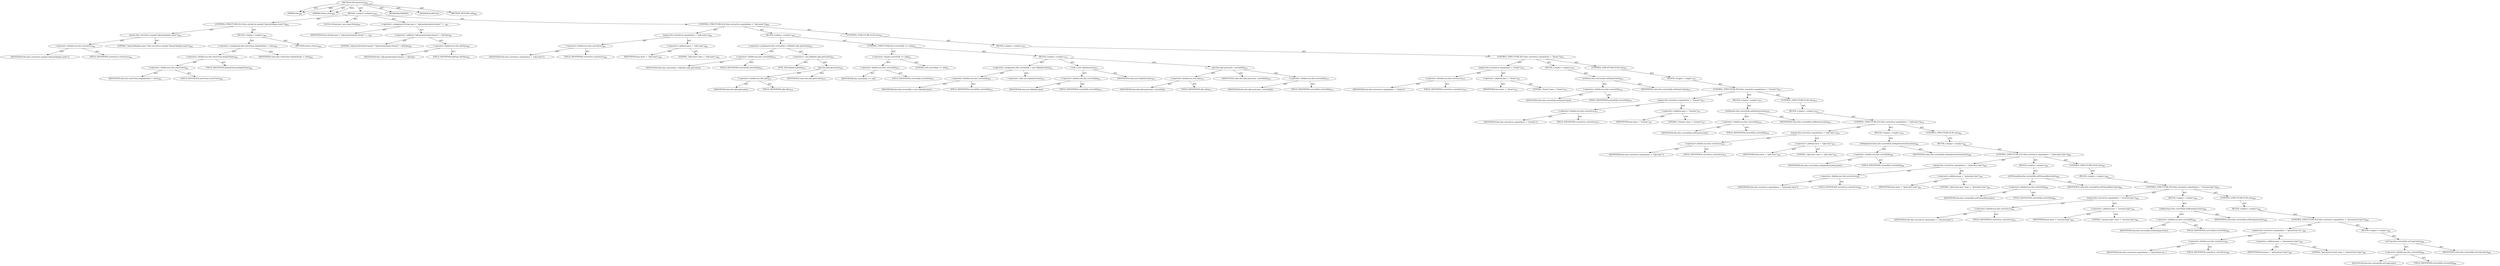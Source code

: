 digraph "stdCharacters" {  
"111669149721" [label = <(METHOD,stdCharacters)<SUB>860</SUB>> ]
"115964117064" [label = <(PARAM,this)<SUB>860</SUB>> ]
"115964117065" [label = <(PARAM,String value)<SUB>860</SUB>> ]
"25769803871" [label = <(BLOCK,&lt;empty&gt;,&lt;empty&gt;)<SUB>860</SUB>> ]
"47244640323" [label = <(CONTROL_STRUCTURE,IF,if (this.currentLoc.equals(&quot;\\ejb-jar\\display-name&quot;)))<SUB>862</SUB>> ]
"30064771558" [label = <(equals,this.currentLoc.equals(&quot;\\ejb-jar\\display-name&quot;))<SUB>862</SUB>> ]
"30064771559" [label = <(&lt;operator&gt;.fieldAccess,this.currentLoc)<SUB>862</SUB>> ]
"68719477142" [label = <(IDENTIFIER,this,this.currentLoc.equals(&quot;\\ejb-jar\\display-name&quot;))> ]
"55834574964" [label = <(FIELD_IDENTIFIER,currentLoc,currentLoc)<SUB>862</SUB>> ]
"90194313334" [label = <(LITERAL,&quot;\\ejb-jar\\display-name&quot;,this.currentLoc.equals(&quot;\\ejb-jar\\display-name&quot;))<SUB>862</SUB>> ]
"25769803872" [label = <(BLOCK,&lt;empty&gt;,&lt;empty&gt;)<SUB>862</SUB>> ]
"30064771560" [label = <(&lt;operator&gt;.assignment,this.outerClass.displayName = value)<SUB>863</SUB>> ]
"30064771561" [label = <(&lt;operator&gt;.fieldAccess,this.outerClass.displayName)<SUB>863</SUB>> ]
"30064771562" [label = <(&lt;operator&gt;.fieldAccess,this.outerClass)<SUB>863</SUB>> ]
"68719477143" [label = <(IDENTIFIER,this,this.outerClass.displayName = value)<SUB>863</SUB>> ]
"55834574965" [label = <(FIELD_IDENTIFIER,outerClass,outerClass)<SUB>863</SUB>> ]
"55834574966" [label = <(FIELD_IDENTIFIER,displayName,displayName)<SUB>863</SUB>> ]
"68719477144" [label = <(IDENTIFIER,value,this.outerClass.displayName = value)<SUB>863</SUB>> ]
"146028888081" [label = <(RETURN,return;,return;)<SUB>864</SUB>> ]
"94489280556" [label = <(LOCAL,String base: java.lang.String)<SUB>867</SUB>> ]
"30064771563" [label = <(&lt;operator&gt;.assignment,String base = &quot;\\ejb-jar\\enterprise-beans\\&quot; +...)<SUB>867</SUB>> ]
"68719477145" [label = <(IDENTIFIER,base,String base = &quot;\\ejb-jar\\enterprise-beans\\&quot; +...)<SUB>867</SUB>> ]
"30064771564" [label = <(&lt;operator&gt;.addition,&quot;\\ejb-jar\\enterprise-beans\\&quot; + ejbType)<SUB>867</SUB>> ]
"90194313335" [label = <(LITERAL,&quot;\\ejb-jar\\enterprise-beans\\&quot;,&quot;\\ejb-jar\\enterprise-beans\\&quot; + ejbType)<SUB>867</SUB>> ]
"30064771565" [label = <(&lt;operator&gt;.fieldAccess,this.ejbType)<SUB>867</SUB>> ]
"68719477146" [label = <(IDENTIFIER,this,&quot;\\ejb-jar\\enterprise-beans\\&quot; + ejbType)> ]
"55834574967" [label = <(FIELD_IDENTIFIER,ejbType,ejbType)<SUB>867</SUB>> ]
"47244640324" [label = <(CONTROL_STRUCTURE,IF,if (this.currentLoc.equals(base + &quot;\\ejb-name&quot;)))<SUB>869</SUB>> ]
"30064771566" [label = <(equals,this.currentLoc.equals(base + &quot;\\ejb-name&quot;))<SUB>869</SUB>> ]
"30064771567" [label = <(&lt;operator&gt;.fieldAccess,this.currentLoc)<SUB>869</SUB>> ]
"68719477147" [label = <(IDENTIFIER,this,this.currentLoc.equals(base + &quot;\\ejb-name&quot;))> ]
"55834574968" [label = <(FIELD_IDENTIFIER,currentLoc,currentLoc)<SUB>869</SUB>> ]
"30064771568" [label = <(&lt;operator&gt;.addition,base + &quot;\\ejb-name&quot;)<SUB>869</SUB>> ]
"68719477148" [label = <(IDENTIFIER,base,base + &quot;\\ejb-name&quot;)<SUB>869</SUB>> ]
"90194313336" [label = <(LITERAL,&quot;\\ejb-name&quot;,base + &quot;\\ejb-name&quot;)<SUB>869</SUB>> ]
"25769803873" [label = <(BLOCK,&lt;empty&gt;,&lt;empty&gt;)<SUB>869</SUB>> ]
"30064771569" [label = <(&lt;operator&gt;.assignment,this.currentEjb = (EjbInfo) ejbs.get(value))<SUB>870</SUB>> ]
"30064771570" [label = <(&lt;operator&gt;.fieldAccess,this.currentEjb)<SUB>870</SUB>> ]
"68719477149" [label = <(IDENTIFIER,this,this.currentEjb = (EjbInfo) ejbs.get(value))> ]
"55834574969" [label = <(FIELD_IDENTIFIER,currentEjb,currentEjb)<SUB>870</SUB>> ]
"30064771571" [label = <(&lt;operator&gt;.cast,(EjbInfo) ejbs.get(value))<SUB>870</SUB>> ]
"180388626441" [label = <(TYPE_REF,EjbInfo,EjbInfo)<SUB>870</SUB>> ]
"30064771572" [label = <(get,this.ejbs.get(value))<SUB>870</SUB>> ]
"30064771573" [label = <(&lt;operator&gt;.fieldAccess,this.ejbs)<SUB>870</SUB>> ]
"68719477150" [label = <(IDENTIFIER,this,this.ejbs.get(value))> ]
"55834574970" [label = <(FIELD_IDENTIFIER,ejbs,ejbs)<SUB>870</SUB>> ]
"68719477151" [label = <(IDENTIFIER,value,this.ejbs.get(value))<SUB>870</SUB>> ]
"47244640325" [label = <(CONTROL_STRUCTURE,IF,if (currentEjb == null))<SUB>871</SUB>> ]
"30064771574" [label = <(&lt;operator&gt;.equals,currentEjb == null)<SUB>871</SUB>> ]
"30064771575" [label = <(&lt;operator&gt;.fieldAccess,this.currentEjb)<SUB>871</SUB>> ]
"68719477152" [label = <(IDENTIFIER,this,currentEjb == null)> ]
"55834574971" [label = <(FIELD_IDENTIFIER,currentEjb,currentEjb)<SUB>871</SUB>> ]
"90194313337" [label = <(LITERAL,null,currentEjb == null)<SUB>871</SUB>> ]
"25769803874" [label = <(BLOCK,&lt;empty&gt;,&lt;empty&gt;)<SUB>871</SUB>> ]
"30064771576" [label = <(&lt;operator&gt;.assignment,this.currentEjb = new EjbInfo(value))<SUB>872</SUB>> ]
"30064771577" [label = <(&lt;operator&gt;.fieldAccess,this.currentEjb)<SUB>872</SUB>> ]
"68719477153" [label = <(IDENTIFIER,this,this.currentEjb = new EjbInfo(value))> ]
"55834574972" [label = <(FIELD_IDENTIFIER,currentEjb,currentEjb)<SUB>872</SUB>> ]
"30064771578" [label = <(&lt;operator&gt;.alloc,new EjbInfo(value))<SUB>872</SUB>> ]
"30064771579" [label = <(&lt;init&gt;,new EjbInfo(value))<SUB>872</SUB>> ]
"30064771580" [label = <(&lt;operator&gt;.fieldAccess,this.currentEjb)<SUB>872</SUB>> ]
"68719477154" [label = <(IDENTIFIER,this,new EjbInfo(value))> ]
"55834574973" [label = <(FIELD_IDENTIFIER,currentEjb,currentEjb)<SUB>872</SUB>> ]
"68719477155" [label = <(IDENTIFIER,value,new EjbInfo(value))<SUB>872</SUB>> ]
"30064771581" [label = <(put,this.ejbs.put(value, currentEjb))<SUB>873</SUB>> ]
"30064771582" [label = <(&lt;operator&gt;.fieldAccess,this.ejbs)<SUB>873</SUB>> ]
"68719477156" [label = <(IDENTIFIER,this,this.ejbs.put(value, currentEjb))> ]
"55834574974" [label = <(FIELD_IDENTIFIER,ejbs,ejbs)<SUB>873</SUB>> ]
"68719477157" [label = <(IDENTIFIER,value,this.ejbs.put(value, currentEjb))<SUB>873</SUB>> ]
"30064771583" [label = <(&lt;operator&gt;.fieldAccess,this.currentEjb)<SUB>873</SUB>> ]
"68719477158" [label = <(IDENTIFIER,this,this.ejbs.put(value, currentEjb))> ]
"55834574975" [label = <(FIELD_IDENTIFIER,currentEjb,currentEjb)<SUB>873</SUB>> ]
"47244640326" [label = <(CONTROL_STRUCTURE,ELSE,else)<SUB>875</SUB>> ]
"25769803875" [label = <(BLOCK,&lt;empty&gt;,&lt;empty&gt;)<SUB>875</SUB>> ]
"47244640327" [label = <(CONTROL_STRUCTURE,IF,if (this.currentLoc.equals(base + &quot;\\home&quot;)))<SUB>875</SUB>> ]
"30064771584" [label = <(equals,this.currentLoc.equals(base + &quot;\\home&quot;))<SUB>875</SUB>> ]
"30064771585" [label = <(&lt;operator&gt;.fieldAccess,this.currentLoc)<SUB>875</SUB>> ]
"68719477159" [label = <(IDENTIFIER,this,this.currentLoc.equals(base + &quot;\\home&quot;))> ]
"55834574976" [label = <(FIELD_IDENTIFIER,currentLoc,currentLoc)<SUB>875</SUB>> ]
"30064771586" [label = <(&lt;operator&gt;.addition,base + &quot;\\home&quot;)<SUB>875</SUB>> ]
"68719477160" [label = <(IDENTIFIER,base,base + &quot;\\home&quot;)<SUB>875</SUB>> ]
"90194313338" [label = <(LITERAL,&quot;\\home&quot;,base + &quot;\\home&quot;)<SUB>875</SUB>> ]
"25769803876" [label = <(BLOCK,&lt;empty&gt;,&lt;empty&gt;)<SUB>875</SUB>> ]
"30064771587" [label = <(setHome,this.currentEjb.setHome(value))<SUB>876</SUB>> ]
"30064771588" [label = <(&lt;operator&gt;.fieldAccess,this.currentEjb)<SUB>876</SUB>> ]
"68719477161" [label = <(IDENTIFIER,this,this.currentEjb.setHome(value))> ]
"55834574977" [label = <(FIELD_IDENTIFIER,currentEjb,currentEjb)<SUB>876</SUB>> ]
"68719477162" [label = <(IDENTIFIER,value,this.currentEjb.setHome(value))<SUB>876</SUB>> ]
"47244640328" [label = <(CONTROL_STRUCTURE,ELSE,else)<SUB>877</SUB>> ]
"25769803877" [label = <(BLOCK,&lt;empty&gt;,&lt;empty&gt;)<SUB>877</SUB>> ]
"47244640329" [label = <(CONTROL_STRUCTURE,IF,if (this.currentLoc.equals(base + &quot;\\remote&quot;)))<SUB>877</SUB>> ]
"30064771589" [label = <(equals,this.currentLoc.equals(base + &quot;\\remote&quot;))<SUB>877</SUB>> ]
"30064771590" [label = <(&lt;operator&gt;.fieldAccess,this.currentLoc)<SUB>877</SUB>> ]
"68719477163" [label = <(IDENTIFIER,this,this.currentLoc.equals(base + &quot;\\remote&quot;))> ]
"55834574978" [label = <(FIELD_IDENTIFIER,currentLoc,currentLoc)<SUB>877</SUB>> ]
"30064771591" [label = <(&lt;operator&gt;.addition,base + &quot;\\remote&quot;)<SUB>877</SUB>> ]
"68719477164" [label = <(IDENTIFIER,base,base + &quot;\\remote&quot;)<SUB>877</SUB>> ]
"90194313339" [label = <(LITERAL,&quot;\\remote&quot;,base + &quot;\\remote&quot;)<SUB>877</SUB>> ]
"25769803878" [label = <(BLOCK,&lt;empty&gt;,&lt;empty&gt;)<SUB>877</SUB>> ]
"30064771592" [label = <(setRemote,this.currentEjb.setRemote(value))<SUB>878</SUB>> ]
"30064771593" [label = <(&lt;operator&gt;.fieldAccess,this.currentEjb)<SUB>878</SUB>> ]
"68719477165" [label = <(IDENTIFIER,this,this.currentEjb.setRemote(value))> ]
"55834574979" [label = <(FIELD_IDENTIFIER,currentEjb,currentEjb)<SUB>878</SUB>> ]
"68719477166" [label = <(IDENTIFIER,value,this.currentEjb.setRemote(value))<SUB>878</SUB>> ]
"47244640330" [label = <(CONTROL_STRUCTURE,ELSE,else)<SUB>879</SUB>> ]
"25769803879" [label = <(BLOCK,&lt;empty&gt;,&lt;empty&gt;)<SUB>879</SUB>> ]
"47244640331" [label = <(CONTROL_STRUCTURE,IF,if (this.currentLoc.equals(base + &quot;\\ejb-class&quot;)))<SUB>879</SUB>> ]
"30064771594" [label = <(equals,this.currentLoc.equals(base + &quot;\\ejb-class&quot;))<SUB>879</SUB>> ]
"30064771595" [label = <(&lt;operator&gt;.fieldAccess,this.currentLoc)<SUB>879</SUB>> ]
"68719477167" [label = <(IDENTIFIER,this,this.currentLoc.equals(base + &quot;\\ejb-class&quot;))> ]
"55834574980" [label = <(FIELD_IDENTIFIER,currentLoc,currentLoc)<SUB>879</SUB>> ]
"30064771596" [label = <(&lt;operator&gt;.addition,base + &quot;\\ejb-class&quot;)<SUB>879</SUB>> ]
"68719477168" [label = <(IDENTIFIER,base,base + &quot;\\ejb-class&quot;)<SUB>879</SUB>> ]
"90194313340" [label = <(LITERAL,&quot;\\ejb-class&quot;,base + &quot;\\ejb-class&quot;)<SUB>879</SUB>> ]
"25769803880" [label = <(BLOCK,&lt;empty&gt;,&lt;empty&gt;)<SUB>879</SUB>> ]
"30064771597" [label = <(setImplementation,this.currentEjb.setImplementation(value))<SUB>880</SUB>> ]
"30064771598" [label = <(&lt;operator&gt;.fieldAccess,this.currentEjb)<SUB>880</SUB>> ]
"68719477169" [label = <(IDENTIFIER,this,this.currentEjb.setImplementation(value))> ]
"55834574981" [label = <(FIELD_IDENTIFIER,currentEjb,currentEjb)<SUB>880</SUB>> ]
"68719477170" [label = <(IDENTIFIER,value,this.currentEjb.setImplementation(value))<SUB>880</SUB>> ]
"47244640332" [label = <(CONTROL_STRUCTURE,ELSE,else)<SUB>881</SUB>> ]
"25769803881" [label = <(BLOCK,&lt;empty&gt;,&lt;empty&gt;)<SUB>881</SUB>> ]
"47244640333" [label = <(CONTROL_STRUCTURE,IF,if (this.currentLoc.equals(base + &quot;\\prim-key-class&quot;)))<SUB>881</SUB>> ]
"30064771599" [label = <(equals,this.currentLoc.equals(base + &quot;\\prim-key-class&quot;))<SUB>881</SUB>> ]
"30064771600" [label = <(&lt;operator&gt;.fieldAccess,this.currentLoc)<SUB>881</SUB>> ]
"68719477171" [label = <(IDENTIFIER,this,this.currentLoc.equals(base + &quot;\\prim-key-class&quot;))> ]
"55834574982" [label = <(FIELD_IDENTIFIER,currentLoc,currentLoc)<SUB>881</SUB>> ]
"30064771601" [label = <(&lt;operator&gt;.addition,base + &quot;\\prim-key-class&quot;)<SUB>881</SUB>> ]
"68719477172" [label = <(IDENTIFIER,base,base + &quot;\\prim-key-class&quot;)<SUB>881</SUB>> ]
"90194313341" [label = <(LITERAL,&quot;\\prim-key-class&quot;,base + &quot;\\prim-key-class&quot;)<SUB>881</SUB>> ]
"25769803882" [label = <(BLOCK,&lt;empty&gt;,&lt;empty&gt;)<SUB>881</SUB>> ]
"30064771602" [label = <(setPrimaryKey,this.currentEjb.setPrimaryKey(value))<SUB>882</SUB>> ]
"30064771603" [label = <(&lt;operator&gt;.fieldAccess,this.currentEjb)<SUB>882</SUB>> ]
"68719477173" [label = <(IDENTIFIER,this,this.currentEjb.setPrimaryKey(value))> ]
"55834574983" [label = <(FIELD_IDENTIFIER,currentEjb,currentEjb)<SUB>882</SUB>> ]
"68719477174" [label = <(IDENTIFIER,value,this.currentEjb.setPrimaryKey(value))<SUB>882</SUB>> ]
"47244640334" [label = <(CONTROL_STRUCTURE,ELSE,else)<SUB>883</SUB>> ]
"25769803883" [label = <(BLOCK,&lt;empty&gt;,&lt;empty&gt;)<SUB>883</SUB>> ]
"47244640335" [label = <(CONTROL_STRUCTURE,IF,if (this.currentLoc.equals(base + &quot;\\session-type&quot;)))<SUB>883</SUB>> ]
"30064771604" [label = <(equals,this.currentLoc.equals(base + &quot;\\session-type&quot;))<SUB>883</SUB>> ]
"30064771605" [label = <(&lt;operator&gt;.fieldAccess,this.currentLoc)<SUB>883</SUB>> ]
"68719477175" [label = <(IDENTIFIER,this,this.currentLoc.equals(base + &quot;\\session-type&quot;))> ]
"55834574984" [label = <(FIELD_IDENTIFIER,currentLoc,currentLoc)<SUB>883</SUB>> ]
"30064771606" [label = <(&lt;operator&gt;.addition,base + &quot;\\session-type&quot;)<SUB>883</SUB>> ]
"68719477176" [label = <(IDENTIFIER,base,base + &quot;\\session-type&quot;)<SUB>883</SUB>> ]
"90194313342" [label = <(LITERAL,&quot;\\session-type&quot;,base + &quot;\\session-type&quot;)<SUB>883</SUB>> ]
"25769803884" [label = <(BLOCK,&lt;empty&gt;,&lt;empty&gt;)<SUB>883</SUB>> ]
"30064771607" [label = <(setBeantype,this.currentEjb.setBeantype(value))<SUB>884</SUB>> ]
"30064771608" [label = <(&lt;operator&gt;.fieldAccess,this.currentEjb)<SUB>884</SUB>> ]
"68719477177" [label = <(IDENTIFIER,this,this.currentEjb.setBeantype(value))> ]
"55834574985" [label = <(FIELD_IDENTIFIER,currentEjb,currentEjb)<SUB>884</SUB>> ]
"68719477178" [label = <(IDENTIFIER,value,this.currentEjb.setBeantype(value))<SUB>884</SUB>> ]
"47244640336" [label = <(CONTROL_STRUCTURE,ELSE,else)<SUB>885</SUB>> ]
"25769803885" [label = <(BLOCK,&lt;empty&gt;,&lt;empty&gt;)<SUB>885</SUB>> ]
"47244640337" [label = <(CONTROL_STRUCTURE,IF,if (this.currentLoc.equals(base + &quot;\\persistence-type&quot;)))<SUB>885</SUB>> ]
"30064771609" [label = <(equals,this.currentLoc.equals(base + &quot;\\persistence-ty...)<SUB>885</SUB>> ]
"30064771610" [label = <(&lt;operator&gt;.fieldAccess,this.currentLoc)<SUB>885</SUB>> ]
"68719477179" [label = <(IDENTIFIER,this,this.currentLoc.equals(base + &quot;\\persistence-ty...)> ]
"55834574986" [label = <(FIELD_IDENTIFIER,currentLoc,currentLoc)<SUB>885</SUB>> ]
"30064771611" [label = <(&lt;operator&gt;.addition,base + &quot;\\persistence-type&quot;)<SUB>885</SUB>> ]
"68719477180" [label = <(IDENTIFIER,base,base + &quot;\\persistence-type&quot;)<SUB>885</SUB>> ]
"90194313343" [label = <(LITERAL,&quot;\\persistence-type&quot;,base + &quot;\\persistence-type&quot;)<SUB>885</SUB>> ]
"25769803886" [label = <(BLOCK,&lt;empty&gt;,&lt;empty&gt;)<SUB>885</SUB>> ]
"30064771612" [label = <(setCmp,this.currentEjb.setCmp(value))<SUB>886</SUB>> ]
"30064771613" [label = <(&lt;operator&gt;.fieldAccess,this.currentEjb)<SUB>886</SUB>> ]
"68719477181" [label = <(IDENTIFIER,this,this.currentEjb.setCmp(value))> ]
"55834574987" [label = <(FIELD_IDENTIFIER,currentEjb,currentEjb)<SUB>886</SUB>> ]
"68719477182" [label = <(IDENTIFIER,value,this.currentEjb.setCmp(value))<SUB>886</SUB>> ]
"133143986253" [label = <(MODIFIER,PRIVATE)> ]
"133143986254" [label = <(MODIFIER,VIRTUAL)> ]
"128849018905" [label = <(METHOD_RETURN,void)<SUB>860</SUB>> ]
  "111669149721" -> "115964117064"  [ label = "AST: "] 
  "111669149721" -> "115964117065"  [ label = "AST: "] 
  "111669149721" -> "25769803871"  [ label = "AST: "] 
  "111669149721" -> "133143986253"  [ label = "AST: "] 
  "111669149721" -> "133143986254"  [ label = "AST: "] 
  "111669149721" -> "128849018905"  [ label = "AST: "] 
  "25769803871" -> "47244640323"  [ label = "AST: "] 
  "25769803871" -> "94489280556"  [ label = "AST: "] 
  "25769803871" -> "30064771563"  [ label = "AST: "] 
  "25769803871" -> "47244640324"  [ label = "AST: "] 
  "47244640323" -> "30064771558"  [ label = "AST: "] 
  "47244640323" -> "25769803872"  [ label = "AST: "] 
  "30064771558" -> "30064771559"  [ label = "AST: "] 
  "30064771558" -> "90194313334"  [ label = "AST: "] 
  "30064771559" -> "68719477142"  [ label = "AST: "] 
  "30064771559" -> "55834574964"  [ label = "AST: "] 
  "25769803872" -> "30064771560"  [ label = "AST: "] 
  "25769803872" -> "146028888081"  [ label = "AST: "] 
  "30064771560" -> "30064771561"  [ label = "AST: "] 
  "30064771560" -> "68719477144"  [ label = "AST: "] 
  "30064771561" -> "30064771562"  [ label = "AST: "] 
  "30064771561" -> "55834574966"  [ label = "AST: "] 
  "30064771562" -> "68719477143"  [ label = "AST: "] 
  "30064771562" -> "55834574965"  [ label = "AST: "] 
  "30064771563" -> "68719477145"  [ label = "AST: "] 
  "30064771563" -> "30064771564"  [ label = "AST: "] 
  "30064771564" -> "90194313335"  [ label = "AST: "] 
  "30064771564" -> "30064771565"  [ label = "AST: "] 
  "30064771565" -> "68719477146"  [ label = "AST: "] 
  "30064771565" -> "55834574967"  [ label = "AST: "] 
  "47244640324" -> "30064771566"  [ label = "AST: "] 
  "47244640324" -> "25769803873"  [ label = "AST: "] 
  "47244640324" -> "47244640326"  [ label = "AST: "] 
  "30064771566" -> "30064771567"  [ label = "AST: "] 
  "30064771566" -> "30064771568"  [ label = "AST: "] 
  "30064771567" -> "68719477147"  [ label = "AST: "] 
  "30064771567" -> "55834574968"  [ label = "AST: "] 
  "30064771568" -> "68719477148"  [ label = "AST: "] 
  "30064771568" -> "90194313336"  [ label = "AST: "] 
  "25769803873" -> "30064771569"  [ label = "AST: "] 
  "25769803873" -> "47244640325"  [ label = "AST: "] 
  "30064771569" -> "30064771570"  [ label = "AST: "] 
  "30064771569" -> "30064771571"  [ label = "AST: "] 
  "30064771570" -> "68719477149"  [ label = "AST: "] 
  "30064771570" -> "55834574969"  [ label = "AST: "] 
  "30064771571" -> "180388626441"  [ label = "AST: "] 
  "30064771571" -> "30064771572"  [ label = "AST: "] 
  "30064771572" -> "30064771573"  [ label = "AST: "] 
  "30064771572" -> "68719477151"  [ label = "AST: "] 
  "30064771573" -> "68719477150"  [ label = "AST: "] 
  "30064771573" -> "55834574970"  [ label = "AST: "] 
  "47244640325" -> "30064771574"  [ label = "AST: "] 
  "47244640325" -> "25769803874"  [ label = "AST: "] 
  "30064771574" -> "30064771575"  [ label = "AST: "] 
  "30064771574" -> "90194313337"  [ label = "AST: "] 
  "30064771575" -> "68719477152"  [ label = "AST: "] 
  "30064771575" -> "55834574971"  [ label = "AST: "] 
  "25769803874" -> "30064771576"  [ label = "AST: "] 
  "25769803874" -> "30064771579"  [ label = "AST: "] 
  "25769803874" -> "30064771581"  [ label = "AST: "] 
  "30064771576" -> "30064771577"  [ label = "AST: "] 
  "30064771576" -> "30064771578"  [ label = "AST: "] 
  "30064771577" -> "68719477153"  [ label = "AST: "] 
  "30064771577" -> "55834574972"  [ label = "AST: "] 
  "30064771579" -> "30064771580"  [ label = "AST: "] 
  "30064771579" -> "68719477155"  [ label = "AST: "] 
  "30064771580" -> "68719477154"  [ label = "AST: "] 
  "30064771580" -> "55834574973"  [ label = "AST: "] 
  "30064771581" -> "30064771582"  [ label = "AST: "] 
  "30064771581" -> "68719477157"  [ label = "AST: "] 
  "30064771581" -> "30064771583"  [ label = "AST: "] 
  "30064771582" -> "68719477156"  [ label = "AST: "] 
  "30064771582" -> "55834574974"  [ label = "AST: "] 
  "30064771583" -> "68719477158"  [ label = "AST: "] 
  "30064771583" -> "55834574975"  [ label = "AST: "] 
  "47244640326" -> "25769803875"  [ label = "AST: "] 
  "25769803875" -> "47244640327"  [ label = "AST: "] 
  "47244640327" -> "30064771584"  [ label = "AST: "] 
  "47244640327" -> "25769803876"  [ label = "AST: "] 
  "47244640327" -> "47244640328"  [ label = "AST: "] 
  "30064771584" -> "30064771585"  [ label = "AST: "] 
  "30064771584" -> "30064771586"  [ label = "AST: "] 
  "30064771585" -> "68719477159"  [ label = "AST: "] 
  "30064771585" -> "55834574976"  [ label = "AST: "] 
  "30064771586" -> "68719477160"  [ label = "AST: "] 
  "30064771586" -> "90194313338"  [ label = "AST: "] 
  "25769803876" -> "30064771587"  [ label = "AST: "] 
  "30064771587" -> "30064771588"  [ label = "AST: "] 
  "30064771587" -> "68719477162"  [ label = "AST: "] 
  "30064771588" -> "68719477161"  [ label = "AST: "] 
  "30064771588" -> "55834574977"  [ label = "AST: "] 
  "47244640328" -> "25769803877"  [ label = "AST: "] 
  "25769803877" -> "47244640329"  [ label = "AST: "] 
  "47244640329" -> "30064771589"  [ label = "AST: "] 
  "47244640329" -> "25769803878"  [ label = "AST: "] 
  "47244640329" -> "47244640330"  [ label = "AST: "] 
  "30064771589" -> "30064771590"  [ label = "AST: "] 
  "30064771589" -> "30064771591"  [ label = "AST: "] 
  "30064771590" -> "68719477163"  [ label = "AST: "] 
  "30064771590" -> "55834574978"  [ label = "AST: "] 
  "30064771591" -> "68719477164"  [ label = "AST: "] 
  "30064771591" -> "90194313339"  [ label = "AST: "] 
  "25769803878" -> "30064771592"  [ label = "AST: "] 
  "30064771592" -> "30064771593"  [ label = "AST: "] 
  "30064771592" -> "68719477166"  [ label = "AST: "] 
  "30064771593" -> "68719477165"  [ label = "AST: "] 
  "30064771593" -> "55834574979"  [ label = "AST: "] 
  "47244640330" -> "25769803879"  [ label = "AST: "] 
  "25769803879" -> "47244640331"  [ label = "AST: "] 
  "47244640331" -> "30064771594"  [ label = "AST: "] 
  "47244640331" -> "25769803880"  [ label = "AST: "] 
  "47244640331" -> "47244640332"  [ label = "AST: "] 
  "30064771594" -> "30064771595"  [ label = "AST: "] 
  "30064771594" -> "30064771596"  [ label = "AST: "] 
  "30064771595" -> "68719477167"  [ label = "AST: "] 
  "30064771595" -> "55834574980"  [ label = "AST: "] 
  "30064771596" -> "68719477168"  [ label = "AST: "] 
  "30064771596" -> "90194313340"  [ label = "AST: "] 
  "25769803880" -> "30064771597"  [ label = "AST: "] 
  "30064771597" -> "30064771598"  [ label = "AST: "] 
  "30064771597" -> "68719477170"  [ label = "AST: "] 
  "30064771598" -> "68719477169"  [ label = "AST: "] 
  "30064771598" -> "55834574981"  [ label = "AST: "] 
  "47244640332" -> "25769803881"  [ label = "AST: "] 
  "25769803881" -> "47244640333"  [ label = "AST: "] 
  "47244640333" -> "30064771599"  [ label = "AST: "] 
  "47244640333" -> "25769803882"  [ label = "AST: "] 
  "47244640333" -> "47244640334"  [ label = "AST: "] 
  "30064771599" -> "30064771600"  [ label = "AST: "] 
  "30064771599" -> "30064771601"  [ label = "AST: "] 
  "30064771600" -> "68719477171"  [ label = "AST: "] 
  "30064771600" -> "55834574982"  [ label = "AST: "] 
  "30064771601" -> "68719477172"  [ label = "AST: "] 
  "30064771601" -> "90194313341"  [ label = "AST: "] 
  "25769803882" -> "30064771602"  [ label = "AST: "] 
  "30064771602" -> "30064771603"  [ label = "AST: "] 
  "30064771602" -> "68719477174"  [ label = "AST: "] 
  "30064771603" -> "68719477173"  [ label = "AST: "] 
  "30064771603" -> "55834574983"  [ label = "AST: "] 
  "47244640334" -> "25769803883"  [ label = "AST: "] 
  "25769803883" -> "47244640335"  [ label = "AST: "] 
  "47244640335" -> "30064771604"  [ label = "AST: "] 
  "47244640335" -> "25769803884"  [ label = "AST: "] 
  "47244640335" -> "47244640336"  [ label = "AST: "] 
  "30064771604" -> "30064771605"  [ label = "AST: "] 
  "30064771604" -> "30064771606"  [ label = "AST: "] 
  "30064771605" -> "68719477175"  [ label = "AST: "] 
  "30064771605" -> "55834574984"  [ label = "AST: "] 
  "30064771606" -> "68719477176"  [ label = "AST: "] 
  "30064771606" -> "90194313342"  [ label = "AST: "] 
  "25769803884" -> "30064771607"  [ label = "AST: "] 
  "30064771607" -> "30064771608"  [ label = "AST: "] 
  "30064771607" -> "68719477178"  [ label = "AST: "] 
  "30064771608" -> "68719477177"  [ label = "AST: "] 
  "30064771608" -> "55834574985"  [ label = "AST: "] 
  "47244640336" -> "25769803885"  [ label = "AST: "] 
  "25769803885" -> "47244640337"  [ label = "AST: "] 
  "47244640337" -> "30064771609"  [ label = "AST: "] 
  "47244640337" -> "25769803886"  [ label = "AST: "] 
  "30064771609" -> "30064771610"  [ label = "AST: "] 
  "30064771609" -> "30064771611"  [ label = "AST: "] 
  "30064771610" -> "68719477179"  [ label = "AST: "] 
  "30064771610" -> "55834574986"  [ label = "AST: "] 
  "30064771611" -> "68719477180"  [ label = "AST: "] 
  "30064771611" -> "90194313343"  [ label = "AST: "] 
  "25769803886" -> "30064771612"  [ label = "AST: "] 
  "30064771612" -> "30064771613"  [ label = "AST: "] 
  "30064771612" -> "68719477182"  [ label = "AST: "] 
  "30064771613" -> "68719477181"  [ label = "AST: "] 
  "30064771613" -> "55834574987"  [ label = "AST: "] 
  "111669149721" -> "115964117064"  [ label = "DDG: "] 
  "111669149721" -> "115964117065"  [ label = "DDG: "] 
}
